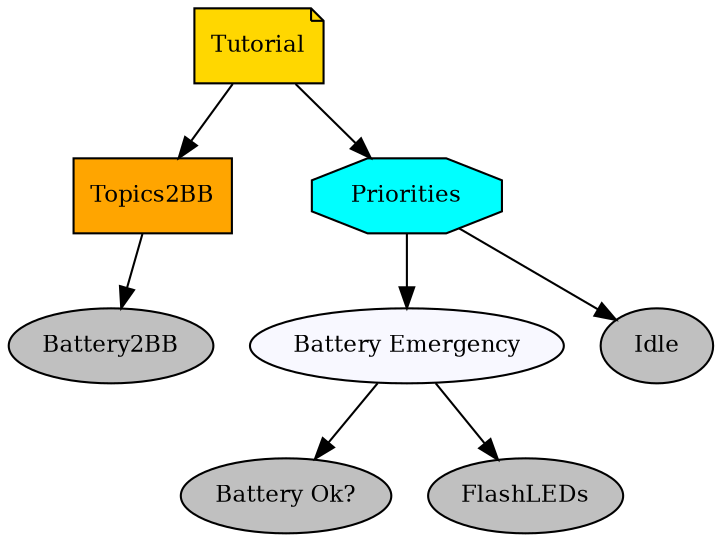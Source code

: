 digraph tutorial {
graph [fontname="times-roman"];
node [fontname="times-roman"];
edge [fontname="times-roman"];
Tutorial [fillcolor=gold, fontcolor=black, fontsize=11, shape=note, style=filled];
Topics2BB [fillcolor=orange, fontcolor=black, fontsize=11, shape=box, style=filled];
Tutorial -> Topics2BB;
Battery2BB [fillcolor=gray, fontcolor=black, fontsize=11, shape=ellipse, style=filled];
Topics2BB -> Battery2BB;
Priorities [fillcolor=cyan, fontcolor=black, fontsize=11, shape=octagon, style=filled];
Tutorial -> Priorities;
"Battery Emergency" [fillcolor=ghostwhite, fontcolor=black, fontsize=11, shape=ellipse, style=filled];
Priorities -> "Battery Emergency";
"Battery Ok?" [fillcolor=gray, fontcolor=black, fontsize=11, shape=ellipse, style=filled];
"Battery Emergency" -> "Battery Ok?";
FlashLEDs [fillcolor=gray, fontcolor=black, fontsize=11, shape=ellipse, style=filled];
"Battery Emergency" -> FlashLEDs;
Idle [fillcolor=gray, fontcolor=black, fontsize=11, shape=ellipse, style=filled];
Priorities -> Idle;
}
